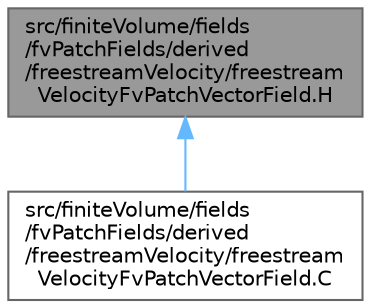 digraph "src/finiteVolume/fields/fvPatchFields/derived/freestreamVelocity/freestreamVelocityFvPatchVectorField.H"
{
 // LATEX_PDF_SIZE
  bgcolor="transparent";
  edge [fontname=Helvetica,fontsize=10,labelfontname=Helvetica,labelfontsize=10];
  node [fontname=Helvetica,fontsize=10,shape=box,height=0.2,width=0.4];
  Node1 [id="Node000001",label="src/finiteVolume/fields\l/fvPatchFields/derived\l/freestreamVelocity/freestream\lVelocityFvPatchVectorField.H",height=0.2,width=0.4,color="gray40", fillcolor="grey60", style="filled", fontcolor="black",tooltip=" "];
  Node1 -> Node2 [id="edge1_Node000001_Node000002",dir="back",color="steelblue1",style="solid",tooltip=" "];
  Node2 [id="Node000002",label="src/finiteVolume/fields\l/fvPatchFields/derived\l/freestreamVelocity/freestream\lVelocityFvPatchVectorField.C",height=0.2,width=0.4,color="grey40", fillcolor="white", style="filled",URL="$freestreamVelocityFvPatchVectorField_8C.html",tooltip=" "];
}
